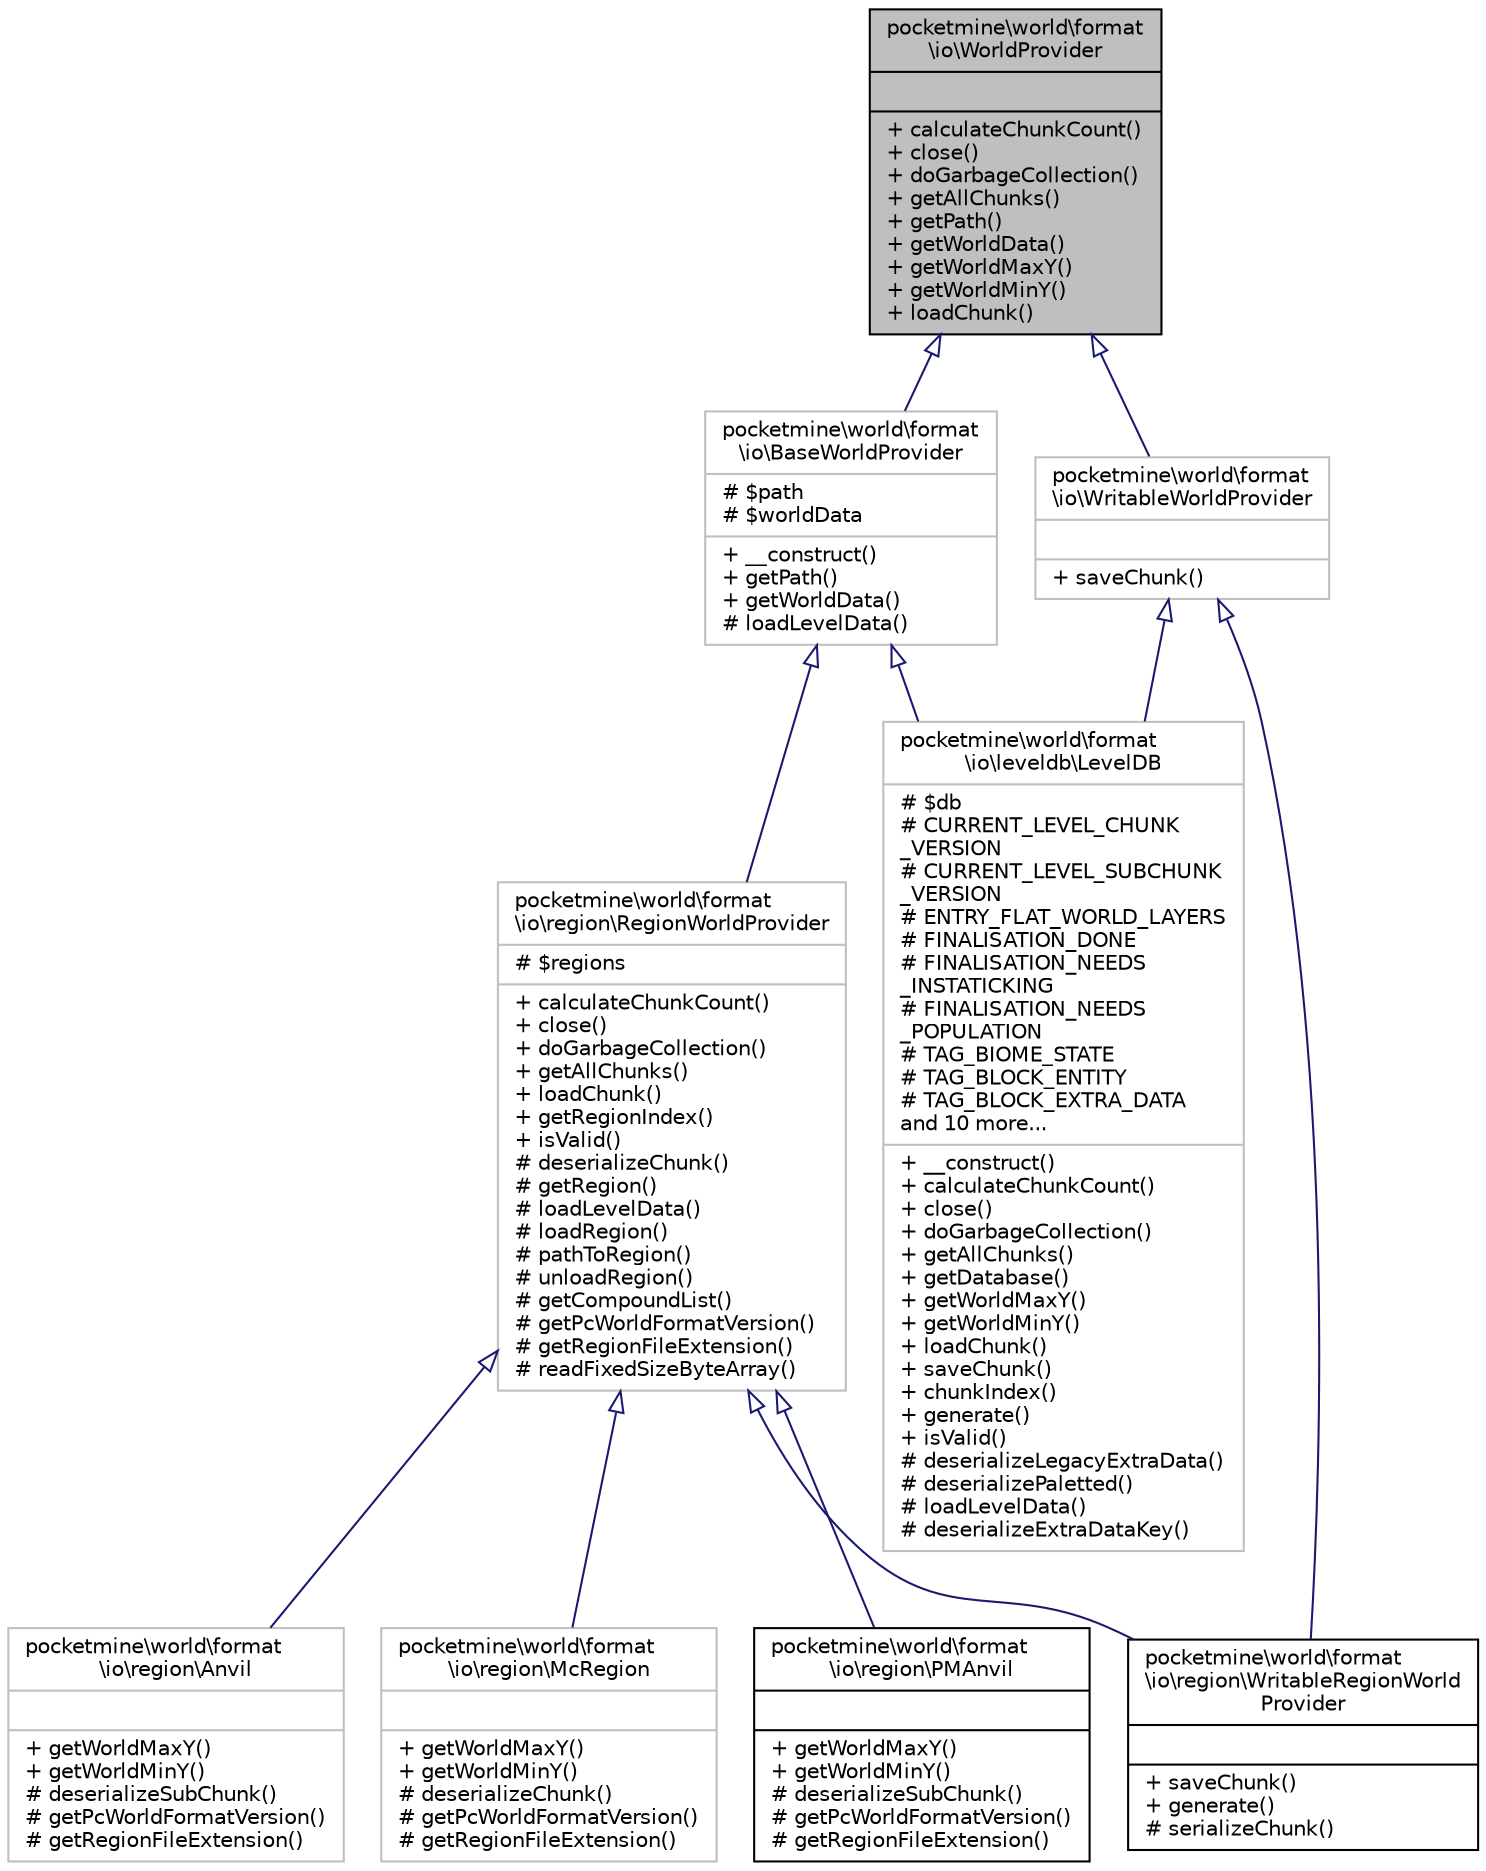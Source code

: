 digraph "pocketmine\world\format\io\WorldProvider"
{
 // INTERACTIVE_SVG=YES
 // LATEX_PDF_SIZE
  edge [fontname="Helvetica",fontsize="10",labelfontname="Helvetica",labelfontsize="10"];
  node [fontname="Helvetica",fontsize="10",shape=record];
  Node1 [label="{pocketmine\\world\\format\l\\io\\WorldProvider\n||+ calculateChunkCount()\l+ close()\l+ doGarbageCollection()\l+ getAllChunks()\l+ getPath()\l+ getWorldData()\l+ getWorldMaxY()\l+ getWorldMinY()\l+ loadChunk()\l}",height=0.2,width=0.4,color="black", fillcolor="grey75", style="filled", fontcolor="black",tooltip=" "];
  Node1 -> Node2 [dir="back",color="midnightblue",fontsize="10",style="solid",arrowtail="onormal",fontname="Helvetica"];
  Node2 [label="{pocketmine\\world\\format\l\\io\\BaseWorldProvider\n|# $path\l# $worldData\l|+ __construct()\l+ getPath()\l+ getWorldData()\l# loadLevelData()\l}",height=0.2,width=0.4,color="grey75", fillcolor="white", style="filled",URL="$d6/dfa/classpocketmine_1_1world_1_1format_1_1io_1_1_base_world_provider.html",tooltip=" "];
  Node2 -> Node3 [dir="back",color="midnightblue",fontsize="10",style="solid",arrowtail="onormal",fontname="Helvetica"];
  Node3 [label="{pocketmine\\world\\format\l\\io\\leveldb\\LevelDB\n|# $db\l# CURRENT_LEVEL_CHUNK\l_VERSION\l# CURRENT_LEVEL_SUBCHUNK\l_VERSION\l# ENTRY_FLAT_WORLD_LAYERS\l# FINALISATION_DONE\l# FINALISATION_NEEDS\l_INSTATICKING\l# FINALISATION_NEEDS\l_POPULATION\l# TAG_BIOME_STATE\l# TAG_BLOCK_ENTITY\l# TAG_BLOCK_EXTRA_DATA\land 10 more...\l|+ __construct()\l+ calculateChunkCount()\l+ close()\l+ doGarbageCollection()\l+ getAllChunks()\l+ getDatabase()\l+ getWorldMaxY()\l+ getWorldMinY()\l+ loadChunk()\l+ saveChunk()\l+ chunkIndex()\l+ generate()\l+ isValid()\l# deserializeLegacyExtraData()\l# deserializePaletted()\l# loadLevelData()\l# deserializeExtraDataKey()\l}",height=0.2,width=0.4,color="grey75", fillcolor="white", style="filled",URL="$df/d4c/classpocketmine_1_1world_1_1format_1_1io_1_1leveldb_1_1_level_d_b.html",tooltip=" "];
  Node2 -> Node4 [dir="back",color="midnightblue",fontsize="10",style="solid",arrowtail="onormal",fontname="Helvetica"];
  Node4 [label="{pocketmine\\world\\format\l\\io\\region\\RegionWorldProvider\n|# $regions\l|+ calculateChunkCount()\l+ close()\l+ doGarbageCollection()\l+ getAllChunks()\l+ loadChunk()\l+ getRegionIndex()\l+ isValid()\l# deserializeChunk()\l# getRegion()\l# loadLevelData()\l# loadRegion()\l# pathToRegion()\l# unloadRegion()\l# getCompoundList()\l# getPcWorldFormatVersion()\l# getRegionFileExtension()\l# readFixedSizeByteArray()\l}",height=0.2,width=0.4,color="grey75", fillcolor="white", style="filled",URL="$d6/d16/classpocketmine_1_1world_1_1format_1_1io_1_1region_1_1_region_world_provider.html",tooltip=" "];
  Node4 -> Node5 [dir="back",color="midnightblue",fontsize="10",style="solid",arrowtail="onormal",fontname="Helvetica"];
  Node5 [label="{pocketmine\\world\\format\l\\io\\region\\Anvil\n||+ getWorldMaxY()\l+ getWorldMinY()\l# deserializeSubChunk()\l# getPcWorldFormatVersion()\l# getRegionFileExtension()\l}",height=0.2,width=0.4,color="grey75", fillcolor="white", style="filled",URL="$d9/d75/classpocketmine_1_1world_1_1format_1_1io_1_1region_1_1_anvil.html",tooltip=" "];
  Node4 -> Node6 [dir="back",color="midnightblue",fontsize="10",style="solid",arrowtail="onormal",fontname="Helvetica"];
  Node6 [label="{pocketmine\\world\\format\l\\io\\region\\McRegion\n||+ getWorldMaxY()\l+ getWorldMinY()\l# deserializeChunk()\l# getPcWorldFormatVersion()\l# getRegionFileExtension()\l}",height=0.2,width=0.4,color="grey75", fillcolor="white", style="filled",URL="$da/d3f/classpocketmine_1_1world_1_1format_1_1io_1_1region_1_1_mc_region.html",tooltip=" "];
  Node4 -> Node7 [dir="back",color="midnightblue",fontsize="10",style="solid",arrowtail="onormal",fontname="Helvetica"];
  Node7 [label="{pocketmine\\world\\format\l\\io\\region\\PMAnvil\n||+ getWorldMaxY()\l+ getWorldMinY()\l# deserializeSubChunk()\l# getPcWorldFormatVersion()\l# getRegionFileExtension()\l}",height=0.2,width=0.4,color="black", fillcolor="white", style="filled",URL="$d6/df1/classpocketmine_1_1world_1_1format_1_1io_1_1region_1_1_p_m_anvil.html",tooltip=" "];
  Node4 -> Node8 [dir="back",color="midnightblue",fontsize="10",style="solid",arrowtail="onormal",fontname="Helvetica"];
  Node8 [label="{pocketmine\\world\\format\l\\io\\region\\WritableRegionWorld\lProvider\n||+ saveChunk()\l+ generate()\l# serializeChunk()\l}",height=0.2,width=0.4,color="black", fillcolor="white", style="filled",URL="$df/da7/classpocketmine_1_1world_1_1format_1_1io_1_1region_1_1_writable_region_world_provider.html",tooltip=" "];
  Node1 -> Node9 [dir="back",color="midnightblue",fontsize="10",style="solid",arrowtail="onormal",fontname="Helvetica"];
  Node9 [label="{pocketmine\\world\\format\l\\io\\WritableWorldProvider\n||+ saveChunk()\l}",height=0.2,width=0.4,color="grey75", fillcolor="white", style="filled",URL="$d1/d1b/interfacepocketmine_1_1world_1_1format_1_1io_1_1_writable_world_provider.html",tooltip=" "];
  Node9 -> Node3 [dir="back",color="midnightblue",fontsize="10",style="solid",arrowtail="onormal",fontname="Helvetica"];
  Node9 -> Node8 [dir="back",color="midnightblue",fontsize="10",style="solid",arrowtail="onormal",fontname="Helvetica"];
}
